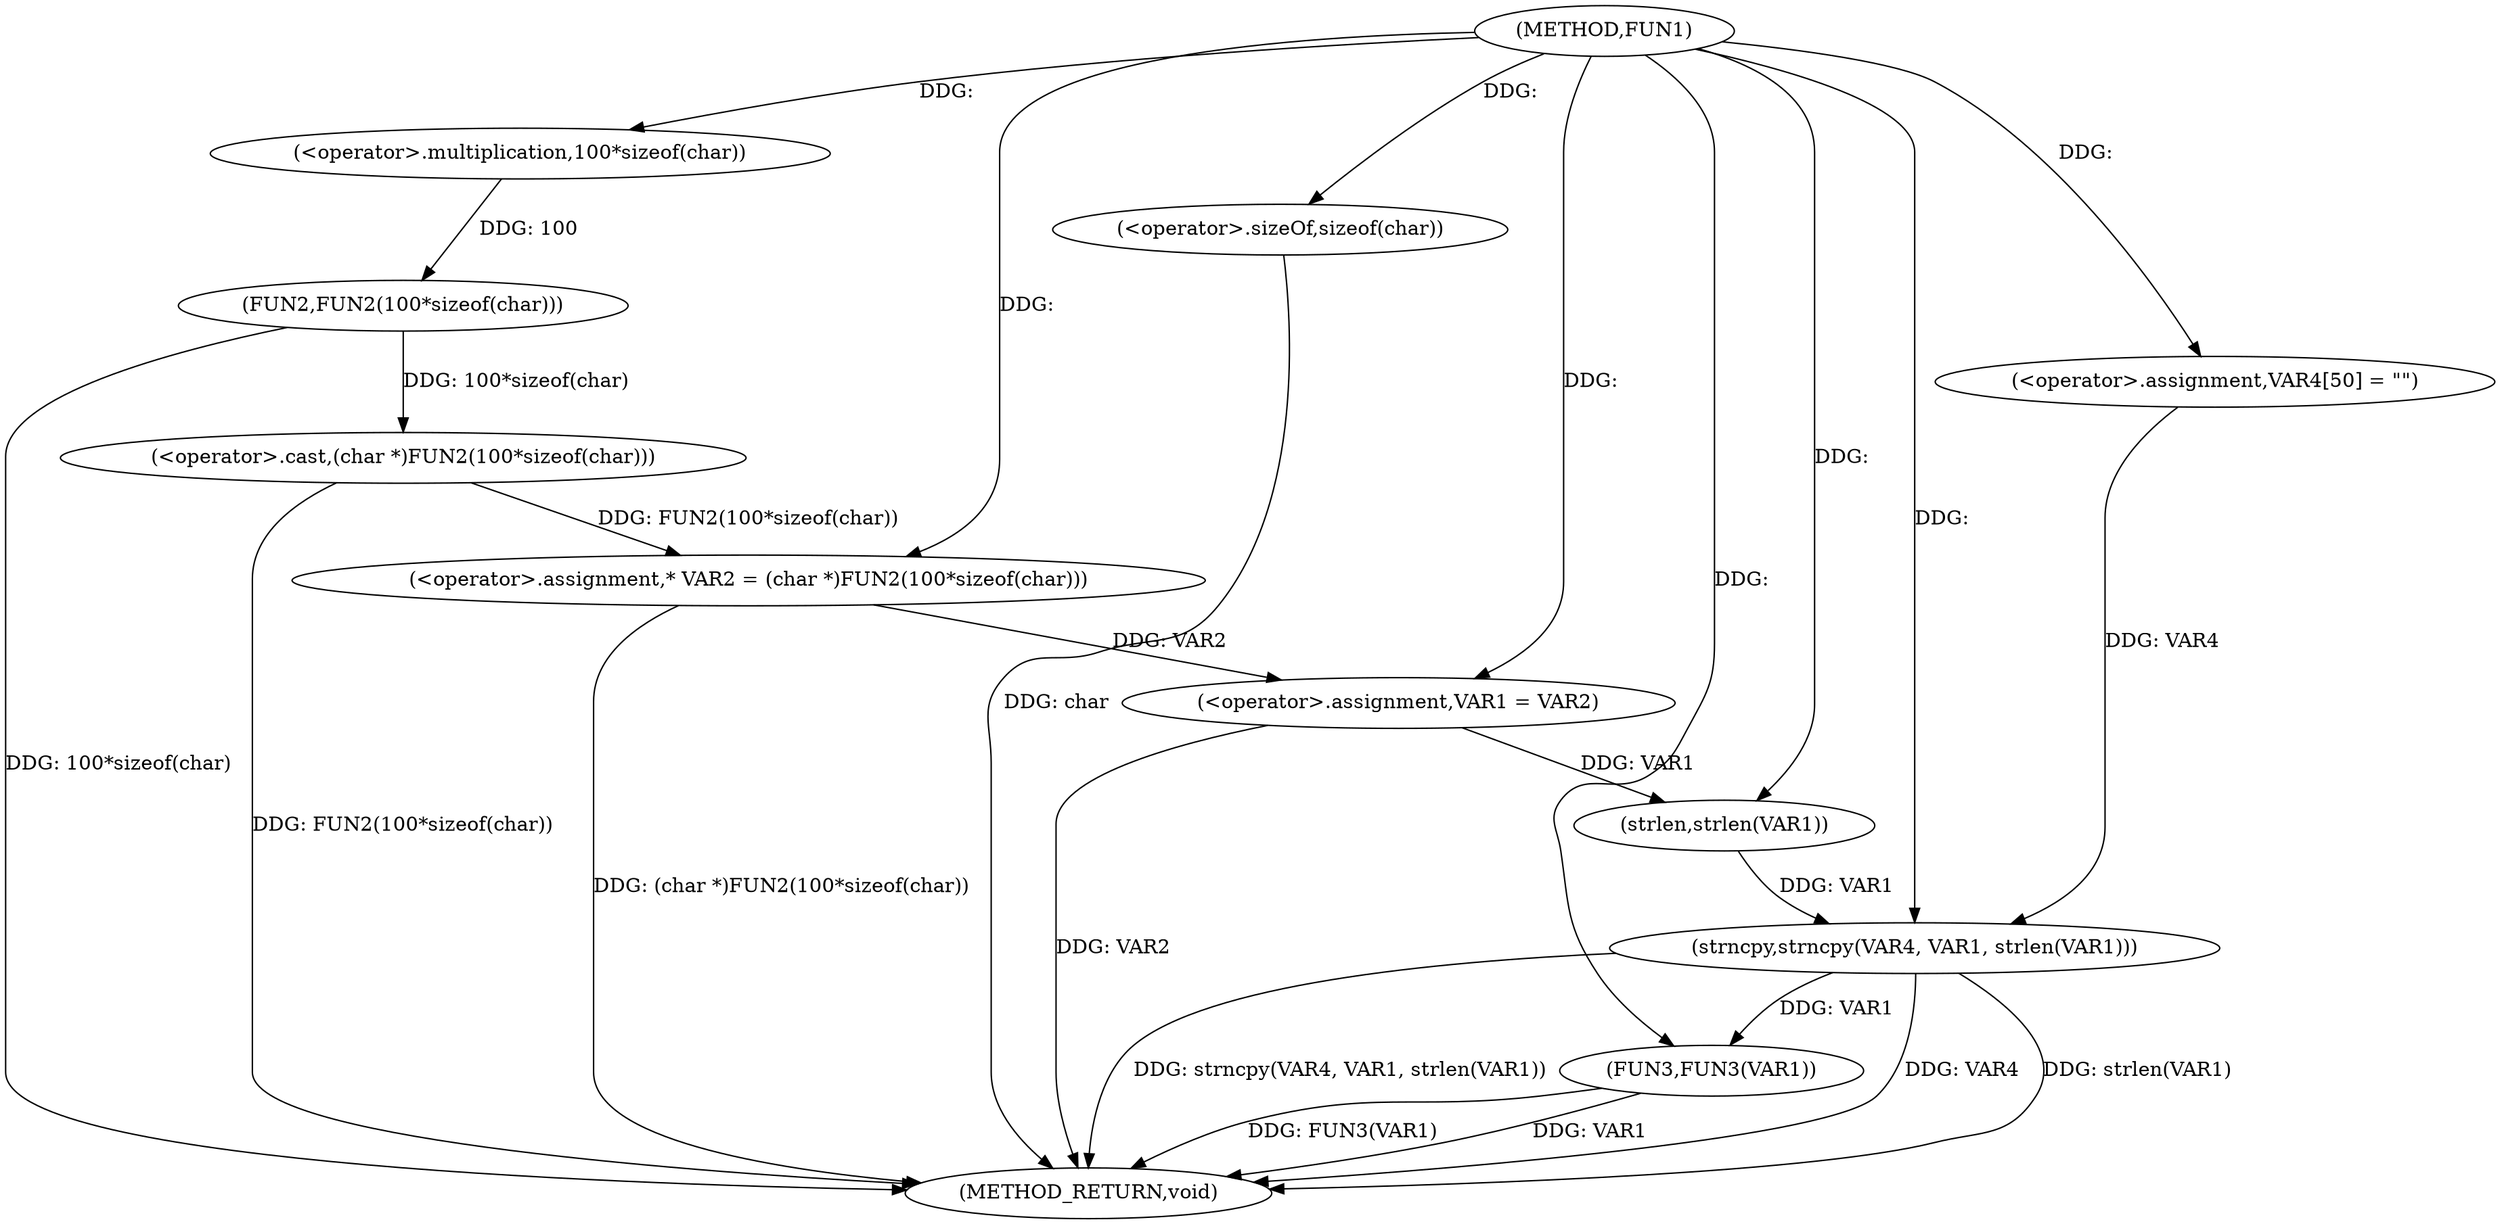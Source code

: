 digraph FUN1 {  
"1000100" [label = "(METHOD,FUN1)" ]
"1000130" [label = "(METHOD_RETURN,void)" ]
"1000104" [label = "(<operator>.assignment,* VAR2 = (char *)FUN2(100*sizeof(char)))" ]
"1000106" [label = "(<operator>.cast,(char *)FUN2(100*sizeof(char)))" ]
"1000108" [label = "(FUN2,FUN2(100*sizeof(char)))" ]
"1000109" [label = "(<operator>.multiplication,100*sizeof(char))" ]
"1000111" [label = "(<operator>.sizeOf,sizeof(char))" ]
"1000113" [label = "(<operator>.assignment,VAR1 = VAR2)" ]
"1000120" [label = "(<operator>.assignment,VAR4[50] = \"\")" ]
"1000123" [label = "(strncpy,strncpy(VAR4, VAR1, strlen(VAR1)))" ]
"1000126" [label = "(strlen,strlen(VAR1))" ]
"1000128" [label = "(FUN3,FUN3(VAR1))" ]
  "1000123" -> "1000130"  [ label = "DDG: strlen(VAR1)"] 
  "1000106" -> "1000130"  [ label = "DDG: FUN2(100*sizeof(char))"] 
  "1000123" -> "1000130"  [ label = "DDG: strncpy(VAR4, VAR1, strlen(VAR1))"] 
  "1000128" -> "1000130"  [ label = "DDG: VAR1"] 
  "1000113" -> "1000130"  [ label = "DDG: VAR2"] 
  "1000111" -> "1000130"  [ label = "DDG: char"] 
  "1000128" -> "1000130"  [ label = "DDG: FUN3(VAR1)"] 
  "1000123" -> "1000130"  [ label = "DDG: VAR4"] 
  "1000104" -> "1000130"  [ label = "DDG: (char *)FUN2(100*sizeof(char))"] 
  "1000108" -> "1000130"  [ label = "DDG: 100*sizeof(char)"] 
  "1000106" -> "1000104"  [ label = "DDG: FUN2(100*sizeof(char))"] 
  "1000100" -> "1000104"  [ label = "DDG: "] 
  "1000108" -> "1000106"  [ label = "DDG: 100*sizeof(char)"] 
  "1000109" -> "1000108"  [ label = "DDG: 100"] 
  "1000100" -> "1000109"  [ label = "DDG: "] 
  "1000100" -> "1000111"  [ label = "DDG: "] 
  "1000104" -> "1000113"  [ label = "DDG: VAR2"] 
  "1000100" -> "1000113"  [ label = "DDG: "] 
  "1000100" -> "1000120"  [ label = "DDG: "] 
  "1000120" -> "1000123"  [ label = "DDG: VAR4"] 
  "1000100" -> "1000123"  [ label = "DDG: "] 
  "1000126" -> "1000123"  [ label = "DDG: VAR1"] 
  "1000113" -> "1000126"  [ label = "DDG: VAR1"] 
  "1000100" -> "1000126"  [ label = "DDG: "] 
  "1000123" -> "1000128"  [ label = "DDG: VAR1"] 
  "1000100" -> "1000128"  [ label = "DDG: "] 
}
